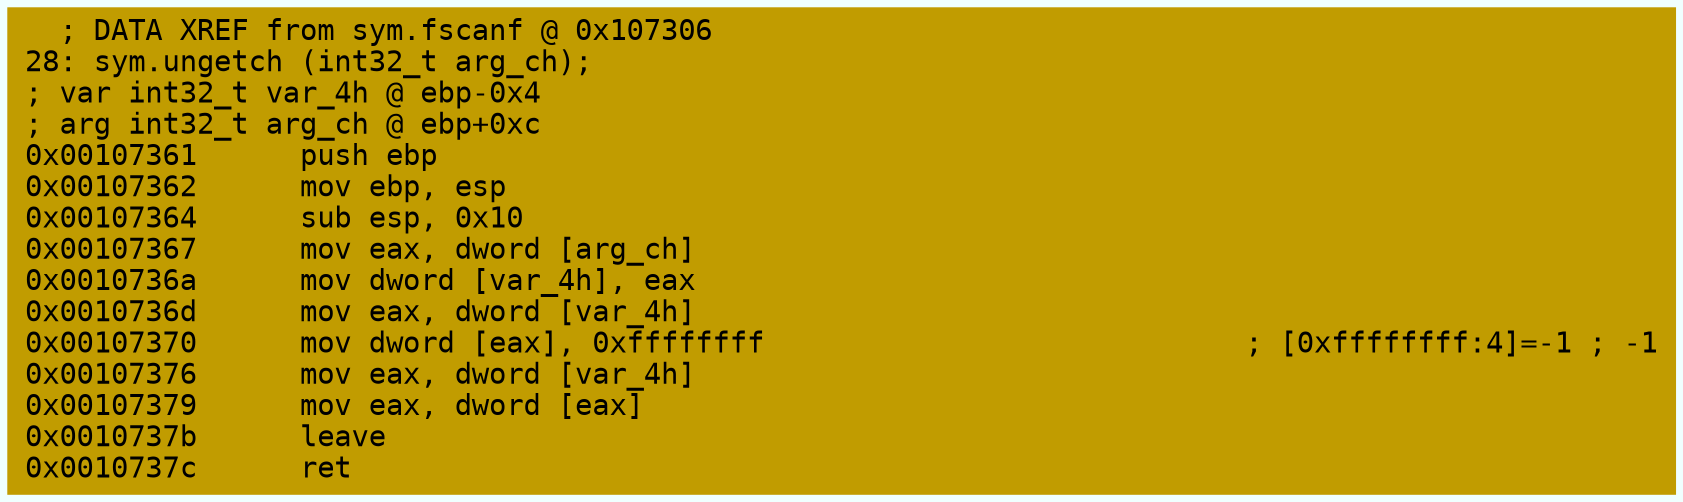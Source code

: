 digraph code {
	graph [bgcolor=azure fontsize=8 fontname="Courier" splines="ortho"];
	node [fillcolor=gray style=filled shape=box];
	edge [arrowhead="normal"];
	"0x00107361" [URL="sym.ungetch/0x00107361", fillcolor="#c19c00",color="#c19c00", fontname="Courier",label="  ; DATA XREF from sym.fscanf @ 0x107306\l28: sym.ungetch (int32_t arg_ch);\l; var int32_t var_4h @ ebp-0x4\l; arg int32_t arg_ch @ ebp+0xc\l0x00107361      push ebp\l0x00107362      mov ebp, esp\l0x00107364      sub esp, 0x10\l0x00107367      mov eax, dword [arg_ch]\l0x0010736a      mov dword [var_4h], eax\l0x0010736d      mov eax, dword [var_4h]\l0x00107370      mov dword [eax], 0xffffffff                            ; [0xffffffff:4]=-1 ; -1\l0x00107376      mov eax, dword [var_4h]\l0x00107379      mov eax, dword [eax]\l0x0010737b      leave\l0x0010737c      ret\l"]
}
